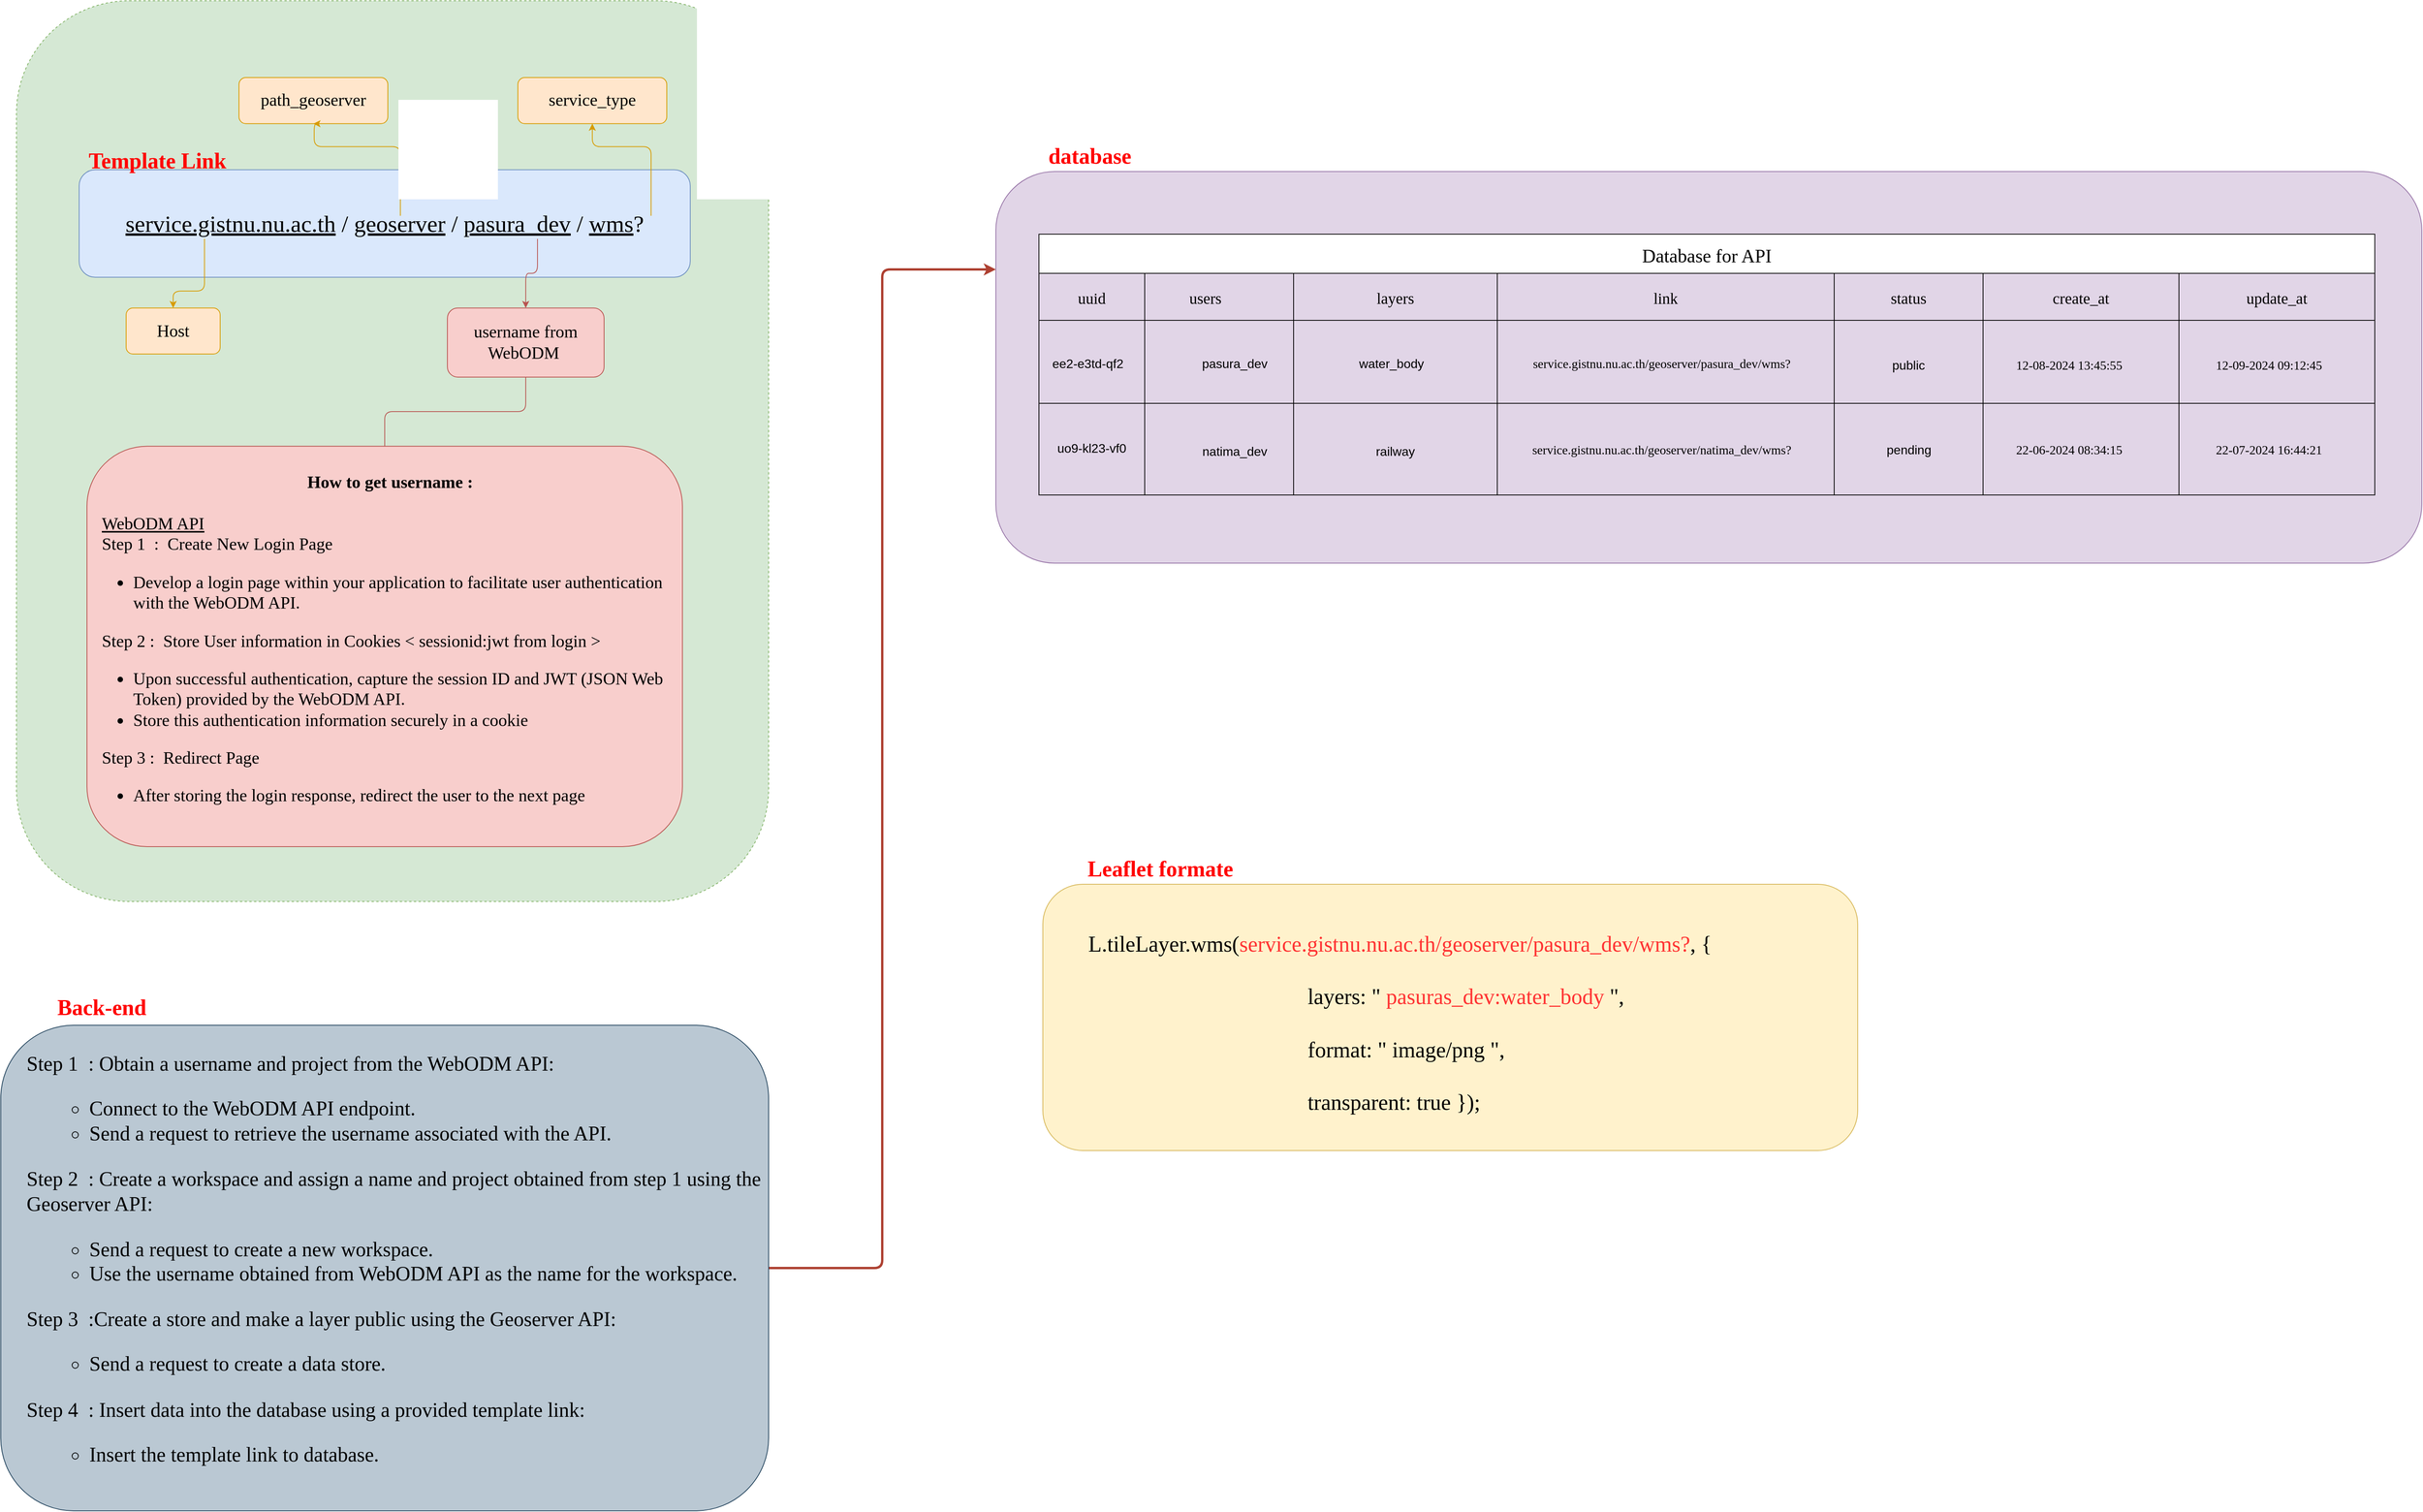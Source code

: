 <mxfile version="24.2.8" type="github">
  <diagram name="Page-1" id="D-a-eieVtsCvVFc8nxiY">
    <mxGraphModel dx="2568" dy="1053" grid="1" gridSize="10" guides="1" tooltips="1" connect="1" arrows="1" fold="1" page="1" pageScale="1" pageWidth="827" pageHeight="1169" math="0" shadow="0">
      <root>
        <mxCell id="0" />
        <mxCell id="1" parent="0" />
        <mxCell id="LGXkmmJbCQYHeZerWq-j-21" value="" style="group;fontFamily=K2D;fontSource=https%3A%2F%2Ffonts.googleapis.com%2Fcss%3Ffamily%3DK2D;" vertex="1" connectable="0" parent="1">
          <mxGeometry x="-50" y="32" width="960" height="1150" as="geometry" />
        </mxCell>
        <mxCell id="LGXkmmJbCQYHeZerWq-j-20" value="" style="rounded=1;whiteSpace=wrap;html=1;dashed=1;fillColor=#d5e8d4;strokeColor=#82b366;fontFamily=K2D;fontSource=https%3A%2F%2Ffonts.googleapis.com%2Fcss%3Ffamily%3DK2D;" vertex="1" parent="LGXkmmJbCQYHeZerWq-j-21">
          <mxGeometry width="960" height="1150" as="geometry" />
        </mxCell>
        <mxCell id="LGXkmmJbCQYHeZerWq-j-2" value="Host" style="rounded=1;whiteSpace=wrap;html=1;fillColor=#ffe6cc;strokeColor=#d79b00;fontFamily=K2D;fontSource=https%3A%2F%2Ffonts.googleapis.com%2Fcss%3Ffamily%3DK2D;fontSize=22;" vertex="1" parent="LGXkmmJbCQYHeZerWq-j-21">
          <mxGeometry x="140" y="392.212" width="120" height="58.832" as="geometry" />
        </mxCell>
        <mxCell id="LGXkmmJbCQYHeZerWq-j-3" value="path_geoserver" style="rounded=1;whiteSpace=wrap;html=1;fillColor=#ffe6cc;strokeColor=#d79b00;fontFamily=K2D;fontSource=https%3A%2F%2Ffonts.googleapis.com%2Fcss%3Ffamily%3DK2D;fontSize=22;" vertex="1" parent="LGXkmmJbCQYHeZerWq-j-21">
          <mxGeometry x="284" y="98.053" width="190" height="58.832" as="geometry" />
        </mxCell>
        <mxCell id="LGXkmmJbCQYHeZerWq-j-19" style="edgeStyle=orthogonalEdgeStyle;rounded=1;orthogonalLoop=1;jettySize=auto;html=1;fillColor=#f8cecc;strokeColor=#b85450;curved=0;endArrow=none;endFill=0;fontFamily=K2D;fontSource=https%3A%2F%2Ffonts.googleapis.com%2Fcss%3Ffamily%3DK2D;" edge="1" parent="LGXkmmJbCQYHeZerWq-j-21" source="LGXkmmJbCQYHeZerWq-j-4" target="LGXkmmJbCQYHeZerWq-j-18">
          <mxGeometry relative="1" as="geometry" />
        </mxCell>
        <mxCell id="LGXkmmJbCQYHeZerWq-j-4" value="username from WebODM&amp;nbsp;" style="rounded=1;whiteSpace=wrap;html=1;fillColor=#f8cecc;strokeColor=#b85450;fontFamily=K2D;fontSource=https%3A%2F%2Ffonts.googleapis.com%2Fcss%3Ffamily%3DK2D;fontSize=22;" vertex="1" parent="LGXkmmJbCQYHeZerWq-j-21">
          <mxGeometry x="550" y="392.212" width="200" height="88.248" as="geometry" />
        </mxCell>
        <mxCell id="LGXkmmJbCQYHeZerWq-j-5" value="service_type" style="rounded=1;whiteSpace=wrap;html=1;fillColor=#ffe6cc;strokeColor=#d79b00;fontFamily=K2D;fontSource=https%3A%2F%2Ffonts.googleapis.com%2Fcss%3Ffamily%3DK2D;fontSize=22;" vertex="1" parent="LGXkmmJbCQYHeZerWq-j-21">
          <mxGeometry x="640" y="98.053" width="190" height="58.832" as="geometry" />
        </mxCell>
        <mxCell id="LGXkmmJbCQYHeZerWq-j-12" value="" style="group;fontFamily=K2D;fontSource=https%3A%2F%2Ffonts.googleapis.com%2Fcss%3Ffamily%3DK2D;" vertex="1" connectable="0" parent="LGXkmmJbCQYHeZerWq-j-21">
          <mxGeometry x="80" y="215.717" width="780" height="137.274" as="geometry" />
        </mxCell>
        <mxCell id="LGXkmmJbCQYHeZerWq-j-1" value="&lt;font data-font-src=&quot;https://fonts.googleapis.com/css?family=K2D&quot; style=&quot;font-size: 30px;&quot;&gt;&lt;u&gt;service.gistnu.nu.ac.th&lt;/u&gt; / &lt;u&gt;geoserver&lt;/u&gt; / &lt;u&gt;pasura_dev&lt;/u&gt; / &lt;u&gt;wms&lt;/u&gt;?&lt;/font&gt;" style="rounded=1;whiteSpace=wrap;html=1;fillColor=#dae8fc;strokeColor=#6c8ebf;fontSize=30;fontFamily=K2D;fontSource=https%3A%2F%2Ffonts.googleapis.com%2Fcss%3Ffamily%3DK2D;" vertex="1" parent="LGXkmmJbCQYHeZerWq-j-12">
          <mxGeometry width="780" height="137.274" as="geometry" />
        </mxCell>
        <mxCell id="LGXkmmJbCQYHeZerWq-j-7" value="" style="rounded=1;whiteSpace=wrap;html=1;fillColor=none;dashed=1;strokeColor=none;fontFamily=K2D;fontSource=https%3A%2F%2Ffonts.googleapis.com%2Fcss%3Ffamily%3DK2D;" vertex="1" parent="LGXkmmJbCQYHeZerWq-j-12">
          <mxGeometry y="39.221" width="320" height="49.027" as="geometry" />
        </mxCell>
        <mxCell id="LGXkmmJbCQYHeZerWq-j-8" value="" style="rounded=1;whiteSpace=wrap;html=1;fillColor=none;dashed=1;strokeColor=none;fontFamily=K2D;fontSource=https%3A%2F%2Ffonts.googleapis.com%2Fcss%3Ffamily%3DK2D;" vertex="1" parent="LGXkmmJbCQYHeZerWq-j-12">
          <mxGeometry x="340" y="58.832" width="140" height="49.027" as="geometry" />
        </mxCell>
        <mxCell id="LGXkmmJbCQYHeZerWq-j-9" value="" style="rounded=1;whiteSpace=wrap;html=1;fillColor=none;dashed=1;strokeColor=none;fontFamily=K2D;fontSource=https%3A%2F%2Ffonts.googleapis.com%2Fcss%3Ffamily%3DK2D;" vertex="1" parent="LGXkmmJbCQYHeZerWq-j-12">
          <mxGeometry x="500" y="39.221" width="170" height="49.027" as="geometry" />
        </mxCell>
        <mxCell id="LGXkmmJbCQYHeZerWq-j-11" value="" style="rounded=1;whiteSpace=wrap;html=1;fillColor=none;dashed=1;strokeColor=none;fontFamily=K2D;fontSource=https%3A%2F%2Ffonts.googleapis.com%2Fcss%3Ffamily%3DK2D;" vertex="1" parent="LGXkmmJbCQYHeZerWq-j-12">
          <mxGeometry x="690" y="58.832" width="80" height="44.124" as="geometry" />
        </mxCell>
        <mxCell id="LGXkmmJbCQYHeZerWq-j-13" style="edgeStyle=orthogonalEdgeStyle;rounded=1;orthogonalLoop=1;jettySize=auto;html=1;exitX=0.5;exitY=1;exitDx=0;exitDy=0;curved=0;fillColor=#ffe6cc;strokeColor=#d79b00;fontFamily=K2D;fontSource=https%3A%2F%2Ffonts.googleapis.com%2Fcss%3Ffamily%3DK2D;" edge="1" parent="LGXkmmJbCQYHeZerWq-j-21" source="LGXkmmJbCQYHeZerWq-j-7" target="LGXkmmJbCQYHeZerWq-j-2">
          <mxGeometry relative="1" as="geometry">
            <Array as="points">
              <mxPoint x="240" y="370.641" />
              <mxPoint x="200" y="370.641" />
            </Array>
          </mxGeometry>
        </mxCell>
        <mxCell id="LGXkmmJbCQYHeZerWq-j-14" style="edgeStyle=orthogonalEdgeStyle;rounded=1;orthogonalLoop=1;jettySize=auto;html=1;exitX=0.5;exitY=0;exitDx=0;exitDy=0;fillColor=#ffe6cc;strokeColor=#d79b00;curved=0;entryX=0.5;entryY=1;entryDx=0;entryDy=0;fontFamily=K2D;fontSource=https%3A%2F%2Ffonts.googleapis.com%2Fcss%3Ffamily%3DK2D;" edge="1" parent="LGXkmmJbCQYHeZerWq-j-21" source="LGXkmmJbCQYHeZerWq-j-8" target="LGXkmmJbCQYHeZerWq-j-3">
          <mxGeometry relative="1" as="geometry">
            <Array as="points">
              <mxPoint x="490" y="186.301" />
              <mxPoint x="380" y="186.301" />
            </Array>
          </mxGeometry>
        </mxCell>
        <mxCell id="LGXkmmJbCQYHeZerWq-j-15" style="edgeStyle=orthogonalEdgeStyle;rounded=1;orthogonalLoop=1;jettySize=auto;html=1;exitX=0.5;exitY=1;exitDx=0;exitDy=0;curved=0;fillColor=#f8cecc;strokeColor=#b85450;fontFamily=K2D;fontSource=https%3A%2F%2Ffonts.googleapis.com%2Fcss%3Ffamily%3DK2D;" edge="1" parent="LGXkmmJbCQYHeZerWq-j-21" source="LGXkmmJbCQYHeZerWq-j-9" target="LGXkmmJbCQYHeZerWq-j-4">
          <mxGeometry relative="1" as="geometry" />
        </mxCell>
        <mxCell id="LGXkmmJbCQYHeZerWq-j-17" style="edgeStyle=orthogonalEdgeStyle;rounded=1;orthogonalLoop=1;jettySize=auto;html=1;exitX=0.5;exitY=0;exitDx=0;exitDy=0;entryX=0.5;entryY=1;entryDx=0;entryDy=0;curved=0;fillColor=#ffe6cc;strokeColor=#d79b00;fontFamily=K2D;fontSource=https%3A%2F%2Ffonts.googleapis.com%2Fcss%3Ffamily%3DK2D;" edge="1" parent="LGXkmmJbCQYHeZerWq-j-21" source="LGXkmmJbCQYHeZerWq-j-11" target="LGXkmmJbCQYHeZerWq-j-5">
          <mxGeometry relative="1" as="geometry">
            <Array as="points">
              <mxPoint x="810" y="186.301" />
              <mxPoint x="735" y="186.301" />
            </Array>
          </mxGeometry>
        </mxCell>
        <mxCell id="LGXkmmJbCQYHeZerWq-j-18" value="&lt;div style=&quot;&quot;&gt;&lt;b&gt;How to get username :&lt;/b&gt;&lt;/div&gt;&lt;div style=&quot;&quot;&gt;&lt;br&gt;&lt;/div&gt;&lt;div style=&quot;text-align: left;&quot;&gt;&lt;u&gt;WebODM API&lt;/u&gt;&lt;/div&gt;&lt;div style=&quot;text-align: left;&quot;&gt;Step 1 &amp;nbsp;: &amp;nbsp;Create New Login Page&lt;/div&gt;&lt;div style=&quot;text-align: left;&quot;&gt;&lt;ul&gt;&lt;li style=&quot;border: 0px solid rgb(227, 227, 227); box-sizing: border-box; --tw-border-spacing-x: 0; --tw-border-spacing-y: 0; --tw-translate-x: 0; --tw-translate-y: 0; --tw-rotate: 0; --tw-skew-x: 0; --tw-skew-y: 0; --tw-scale-x: 1; --tw-scale-y: 1; --tw-pan-x: ; --tw-pan-y: ; --tw-pinch-zoom: ; --tw-scroll-snap-strictness: proximity; --tw-gradient-from-position: ; --tw-gradient-via-position: ; --tw-gradient-to-position: ; --tw-ordinal: ; --tw-slashed-zero: ; --tw-numeric-figure: ; --tw-numeric-spacing: ; --tw-numeric-fraction: ; --tw-ring-inset: ; --tw-ring-offset-width: 0px; --tw-ring-offset-color: #fff; --tw-ring-color: rgba(69,89,164,0.5); --tw-ring-offset-shadow: 0 0 transparent; --tw-ring-shadow: 0 0 transparent; --tw-shadow: 0 0 transparent; --tw-shadow-colored: 0 0 transparent; --tw-blur: ; --tw-brightness: ; --tw-contrast: ; --tw-grayscale: ; --tw-hue-rotate: ; --tw-invert: ; --tw-saturate: ; --tw-sepia: ; --tw-drop-shadow: ; --tw-backdrop-blur: ; --tw-backdrop-brightness: ; --tw-backdrop-contrast: ; --tw-backdrop-grayscale: ; --tw-backdrop-hue-rotate: ; --tw-backdrop-invert: ; --tw-backdrop-opacity: ; --tw-backdrop-saturate: ; --tw-backdrop-sepia: ; --tw-contain-size: ; --tw-contain-layout: ; --tw-contain-paint: ; --tw-contain-style: ; margin-bottom: 0px; margin-top: 0px; padding-left: 0px;&quot;&gt;Develop a login page within your application to facilitate user authentication with the WebODM API.&lt;/li&gt;&lt;/ul&gt;&lt;/div&gt;&lt;div style=&quot;text-align: left;&quot;&gt;Step 2 : &amp;nbsp;Store User information in Cookies &amp;lt; sessionid:jwt from login &amp;gt;&lt;/div&gt;&lt;div style=&quot;text-align: left;&quot;&gt;&lt;ul&gt;&lt;li style=&quot;border: 0px solid rgb(227, 227, 227); box-sizing: border-box; --tw-border-spacing-x: 0; --tw-border-spacing-y: 0; --tw-translate-x: 0; --tw-translate-y: 0; --tw-rotate: 0; --tw-skew-x: 0; --tw-skew-y: 0; --tw-scale-x: 1; --tw-scale-y: 1; --tw-pan-x: ; --tw-pan-y: ; --tw-pinch-zoom: ; --tw-scroll-snap-strictness: proximity; --tw-gradient-from-position: ; --tw-gradient-via-position: ; --tw-gradient-to-position: ; --tw-ordinal: ; --tw-slashed-zero: ; --tw-numeric-figure: ; --tw-numeric-spacing: ; --tw-numeric-fraction: ; --tw-ring-inset: ; --tw-ring-offset-width: 0px; --tw-ring-offset-color: #fff; --tw-ring-color: rgba(69,89,164,0.5); --tw-ring-offset-shadow: 0 0 transparent; --tw-ring-shadow: 0 0 transparent; --tw-shadow: 0 0 transparent; --tw-shadow-colored: 0 0 transparent; --tw-blur: ; --tw-brightness: ; --tw-contrast: ; --tw-grayscale: ; --tw-hue-rotate: ; --tw-invert: ; --tw-saturate: ; --tw-sepia: ; --tw-drop-shadow: ; --tw-backdrop-blur: ; --tw-backdrop-brightness: ; --tw-backdrop-contrast: ; --tw-backdrop-grayscale: ; --tw-backdrop-hue-rotate: ; --tw-backdrop-invert: ; --tw-backdrop-opacity: ; --tw-backdrop-saturate: ; --tw-backdrop-sepia: ; --tw-contain-size: ; --tw-contain-layout: ; --tw-contain-paint: ; --tw-contain-style: ; margin-bottom: 0px; margin-top: 0px; padding-left: 0px;&quot;&gt;Upon successful authentication, capture the session ID and JWT (JSON Web Token) provided by the WebODM API.&lt;/li&gt;&lt;li style=&quot;border: 0px solid rgb(227, 227, 227); box-sizing: border-box; --tw-border-spacing-x: 0; --tw-border-spacing-y: 0; --tw-translate-x: 0; --tw-translate-y: 0; --tw-rotate: 0; --tw-skew-x: 0; --tw-skew-y: 0; --tw-scale-x: 1; --tw-scale-y: 1; --tw-pan-x: ; --tw-pan-y: ; --tw-pinch-zoom: ; --tw-scroll-snap-strictness: proximity; --tw-gradient-from-position: ; --tw-gradient-via-position: ; --tw-gradient-to-position: ; --tw-ordinal: ; --tw-slashed-zero: ; --tw-numeric-figure: ; --tw-numeric-spacing: ; --tw-numeric-fraction: ; --tw-ring-inset: ; --tw-ring-offset-width: 0px; --tw-ring-offset-color: #fff; --tw-ring-color: rgba(69,89,164,0.5); --tw-ring-offset-shadow: 0 0 transparent; --tw-ring-shadow: 0 0 transparent; --tw-shadow: 0 0 transparent; --tw-shadow-colored: 0 0 transparent; --tw-blur: ; --tw-brightness: ; --tw-contrast: ; --tw-grayscale: ; --tw-hue-rotate: ; --tw-invert: ; --tw-saturate: ; --tw-sepia: ; --tw-drop-shadow: ; --tw-backdrop-blur: ; --tw-backdrop-brightness: ; --tw-backdrop-contrast: ; --tw-backdrop-grayscale: ; --tw-backdrop-hue-rotate: ; --tw-backdrop-invert: ; --tw-backdrop-opacity: ; --tw-backdrop-saturate: ; --tw-backdrop-sepia: ; --tw-contain-size: ; --tw-contain-layout: ; --tw-contain-paint: ; --tw-contain-style: ; margin-bottom: 0px; margin-top: 0px; padding-left: 0px;&quot;&gt;Store this authentication information securely in a cookie&lt;/li&gt;&lt;/ul&gt;&lt;/div&gt;&lt;div style=&quot;text-align: left;&quot;&gt;Step 3 : &amp;nbsp;Redirect Page&lt;/div&gt;&lt;div style=&quot;text-align: left;&quot;&gt;&lt;ul&gt;&lt;li&gt;After storing the login response, redirect the user to the next page&lt;br&gt;&lt;/li&gt;&lt;/ul&gt;&lt;/div&gt;" style="rounded=1;whiteSpace=wrap;html=1;fillColor=#f8cecc;strokeColor=#b85450;fontFamily=K2D;fontSource=https%3A%2F%2Ffonts.googleapis.com%2Fcss%3Ffamily%3DK2D;fontSize=22;spacingLeft=18;spacingTop=4;spacingRight=4;" vertex="1" parent="LGXkmmJbCQYHeZerWq-j-21">
          <mxGeometry x="90" y="568.71" width="760" height="511.29" as="geometry" />
        </mxCell>
        <mxCell id="LGXkmmJbCQYHeZerWq-j-24" value="&lt;font data-font-src=&quot;https://fonts.googleapis.com/css?family=K2D&quot;&gt;&lt;font data-font-src=&quot;https://fonts.googleapis.com/css?family=K2D&quot; style=&quot;font-size: 28px;&quot;&gt;Template&amp;nbsp;&lt;/font&gt;&lt;span style=&quot;font-size: 28px;&quot;&gt;Link&lt;/span&gt;&lt;/font&gt;" style="text;html=1;align=center;verticalAlign=middle;whiteSpace=wrap;rounded=1;fillColor=none;strokeColor=none;fontColor=#FF0000;fontStyle=1;fontFamily=K2D;fontSource=https%3A%2F%2Ffonts.googleapis.com%2Fcss%3Ffamily%3DK2D;" vertex="1" parent="LGXkmmJbCQYHeZerWq-j-21">
          <mxGeometry x="80" y="184.34" width="200" height="39.221" as="geometry" />
        </mxCell>
        <mxCell id="LGXkmmJbCQYHeZerWq-j-107" value="" style="group" vertex="1" connectable="0" parent="1">
          <mxGeometry x="1260" y="1120" width="1040" height="380" as="geometry" />
        </mxCell>
        <mxCell id="LGXkmmJbCQYHeZerWq-j-23" value="&lt;br&gt;&lt;div&gt;&lt;font&gt;&lt;span style=&quot;font-size: 28px;&quot;&gt;&lt;div&gt;&amp;nbsp; &amp;nbsp; &amp;nbsp; &amp;nbsp; L.tileLayer.wms(&lt;font color=&quot;#ff3333&quot;&gt;service.gistnu.nu.ac.th/geoserver/pasura_dev/wms?&lt;/font&gt;, {&lt;/div&gt;&lt;div&gt;&lt;br&gt;&lt;/div&gt;&lt;div&gt;&amp;nbsp; &amp;nbsp; &amp;nbsp;&lt;span style=&quot;white-space: pre;&quot;&gt;&#x9;&lt;span style=&quot;white-space: pre;&quot;&gt;&#x9;&lt;span style=&quot;white-space: pre;&quot;&gt;&#x9;&lt;span style=&quot;white-space: pre;&quot;&gt;&#x9;&lt;span style=&quot;white-space: pre;&quot;&gt;&#x9;&lt;span style=&quot;white-space: pre;&quot;&gt;&#x9;&lt;/span&gt;&lt;/span&gt;&lt;/span&gt;&lt;/span&gt;&lt;/span&gt;&lt;/span&gt;layers: &quot; &lt;font color=&quot;#ff3333&quot;&gt;pasuras_dev:water_body&lt;/font&gt; &quot;,&lt;/div&gt;&lt;div&gt;&lt;br&gt;&lt;/div&gt;&lt;/span&gt;&lt;span style=&quot;font-size: 28px;&quot;&gt;&lt;div&gt;&lt;span style=&quot;white-space: pre;&quot;&gt;&lt;span style=&quot;white-space: pre;&quot;&gt;&lt;span style=&quot;white-space: pre;&quot;&gt;&lt;span style=&quot;white-space: pre;&quot;&gt;&#x9;&lt;span style=&quot;white-space: pre;&quot;&gt;&#x9;&lt;span style=&quot;white-space: pre;&quot;&gt;&#x9;&lt;span style=&quot;white-space: pre;&quot;&gt;&#x9;&lt;span style=&quot;white-space: pre;&quot;&gt;&#x9;&lt;span style=&quot;white-space: pre;&quot;&gt;&#x9;&lt;/span&gt;&lt;/span&gt;&lt;/span&gt;&lt;/span&gt;&lt;/span&gt;&lt;/span&gt;&lt;/span&gt;&lt;/span&gt;&lt;/span&gt;format: &quot; image/png &quot;,&lt;/div&gt;&lt;div&gt;&amp;nbsp;&amp;nbsp;&lt;/div&gt;&lt;div&gt;&amp;nbsp; &lt;span style=&quot;white-space: pre;&quot;&gt;&#x9;&lt;span style=&quot;white-space: pre;&quot;&gt;&#x9;&lt;span style=&quot;white-space: pre;&quot;&gt;&#x9;&lt;span style=&quot;white-space: pre;&quot;&gt;&#x9;&lt;span style=&quot;white-space: pre;&quot;&gt;&#x9;&lt;span style=&quot;white-space: pre;&quot;&gt;&#x9;&lt;/span&gt;&lt;/span&gt;&lt;/span&gt;&lt;/span&gt;&lt;/span&gt;&lt;/span&gt;transparent: true });&lt;/div&gt;&lt;/span&gt;&lt;/font&gt;&lt;/div&gt;" style="rounded=1;whiteSpace=wrap;html=1;fillColor=#fff2cc;strokeColor=#d6b656;fontFamily=K2D;fontSource=https%3A%2F%2Ffonts.googleapis.com%2Fcss%3Ffamily%3DK2D;align=left;" vertex="1" parent="LGXkmmJbCQYHeZerWq-j-107">
          <mxGeometry y="40" width="1040" height="340" as="geometry" />
        </mxCell>
        <mxCell id="LGXkmmJbCQYHeZerWq-j-106" value="&lt;span style=&quot;font-size: 28px;&quot;&gt;Leaflet formate&lt;/span&gt;" style="text;html=1;align=center;verticalAlign=middle;whiteSpace=wrap;rounded=1;fillColor=none;strokeColor=none;fontColor=#FF0000;fontStyle=1;fontFamily=K2D;fontSource=https%3A%2F%2Ffonts.googleapis.com%2Fcss%3Ffamily%3DK2D;" vertex="1" parent="LGXkmmJbCQYHeZerWq-j-107">
          <mxGeometry x="30" width="240" height="40" as="geometry" />
        </mxCell>
        <mxCell id="LGXkmmJbCQYHeZerWq-j-109" value="" style="group" vertex="1" connectable="0" parent="1">
          <mxGeometry x="1200" y="210" width="1820" height="610" as="geometry" />
        </mxCell>
        <mxCell id="LGXkmmJbCQYHeZerWq-j-105" value="" style="group" vertex="1" connectable="0" parent="LGXkmmJbCQYHeZerWq-j-109">
          <mxGeometry y="40" width="1820" height="570" as="geometry" />
        </mxCell>
        <mxCell id="LGXkmmJbCQYHeZerWq-j-22" value="&lt;div&gt;&lt;font&gt;&lt;span style=&quot;font-size: 11px;&quot;&gt;&lt;br&gt;&lt;/span&gt;&lt;/font&gt;&lt;/div&gt;&lt;div&gt;&lt;font style=&quot;font-size: 28px;&quot;&gt;&lt;span style=&quot;&quot;&gt;&lt;br&gt;&lt;/span&gt;&lt;/font&gt;&lt;/div&gt;" style="rounded=1;whiteSpace=wrap;html=1;verticalAlign=top;fontFamily=K2D;fontSource=https%3A%2F%2Ffonts.googleapis.com%2Fcss%3Ffamily%3DK2D;fillColor=#e1d5e7;strokeColor=#9673a6;" vertex="1" parent="LGXkmmJbCQYHeZerWq-j-105">
          <mxGeometry width="1820" height="500" as="geometry" />
        </mxCell>
        <mxCell id="LGXkmmJbCQYHeZerWq-j-46" value="Database for API" style="shape=table;childLayout=tableLayout;startSize=50;collapsible=0;recursiveResize=0;expand=0;fontSize=24;fontFamily=K2D;fontSource=https%3A%2F%2Ffonts.googleapis.com%2Fcss%3Ffamily%3DK2D;" vertex="1" parent="LGXkmmJbCQYHeZerWq-j-105">
          <mxGeometry x="55" y="80" width="1705" height="333" as="geometry" />
        </mxCell>
        <mxCell id="LGXkmmJbCQYHeZerWq-j-47" value="" style="shape=tableRow;horizontal=0;swimlaneHead=0;swimlaneBody=0;top=0;left=0;strokeColor=inherit;bottom=0;right=0;dropTarget=0;fontStyle=0;fillColor=none;points=[[0,0.5],[1,0.5]];portConstraint=eastwest;startSize=0;collapsible=0;recursiveResize=0;expand=0;fontSize=16;fontFamily=K2D;fontSource=https%3A%2F%2Ffonts.googleapis.com%2Fcss%3Ffamily%3DK2D;" vertex="1" parent="LGXkmmJbCQYHeZerWq-j-46">
          <mxGeometry y="50" width="1705" height="166" as="geometry" />
        </mxCell>
        <mxCell id="LGXkmmJbCQYHeZerWq-j-115" value="uuid" style="swimlane;swimlaneHead=0;swimlaneBody=0;fontStyle=0;strokeColor=inherit;connectable=0;fillColor=none;startSize=60;collapsible=0;recursiveResize=0;expand=0;fontSize=20;fontFamily=K2D;fontSource=https%3A%2F%2Ffonts.googleapis.com%2Fcss%3Ffamily%3DK2D;" vertex="1" parent="LGXkmmJbCQYHeZerWq-j-47">
          <mxGeometry width="135" height="166" as="geometry">
            <mxRectangle width="135" height="166" as="alternateBounds" />
          </mxGeometry>
        </mxCell>
        <mxCell id="LGXkmmJbCQYHeZerWq-j-48" value="" style="swimlane;swimlaneHead=0;swimlaneBody=0;fontStyle=0;strokeColor=inherit;connectable=0;fillColor=none;startSize=60;collapsible=0;recursiveResize=0;expand=0;fontSize=20;fontFamily=K2D;fontSource=https%3A%2F%2Ffonts.googleapis.com%2Fcss%3Ffamily%3DK2D;" vertex="1" parent="LGXkmmJbCQYHeZerWq-j-47">
          <mxGeometry x="135" width="190" height="166" as="geometry">
            <mxRectangle width="190" height="166" as="alternateBounds" />
          </mxGeometry>
        </mxCell>
        <mxCell id="LGXkmmJbCQYHeZerWq-j-118" value="&lt;font style=&quot;font-size: 16px;&quot;&gt;pasura_dev&lt;/font&gt;" style="text;html=1;align=center;verticalAlign=middle;whiteSpace=wrap;rounded=0;fontSize=13;" vertex="1" parent="LGXkmmJbCQYHeZerWq-j-48">
          <mxGeometry x="20" y="100" width="190" height="30" as="geometry" />
        </mxCell>
        <mxCell id="LGXkmmJbCQYHeZerWq-j-123" value="layers" style="swimlane;swimlaneHead=0;swimlaneBody=0;fontStyle=0;strokeColor=inherit;connectable=0;fillColor=none;startSize=60;collapsible=0;recursiveResize=0;expand=0;fontSize=20;fontFamily=K2D;fontSource=https%3A%2F%2Ffonts.googleapis.com%2Fcss%3Ffamily%3DK2D;" vertex="1" parent="LGXkmmJbCQYHeZerWq-j-47">
          <mxGeometry x="325" width="260" height="166" as="geometry">
            <mxRectangle width="260" height="166" as="alternateBounds" />
          </mxGeometry>
        </mxCell>
        <mxCell id="LGXkmmJbCQYHeZerWq-j-126" value="&lt;font style=&quot;font-size: 16px;&quot;&gt;water_body&lt;/font&gt;" style="text;html=1;align=center;verticalAlign=middle;whiteSpace=wrap;rounded=0;fontSize=13;" vertex="1" parent="LGXkmmJbCQYHeZerWq-j-123">
          <mxGeometry x="30" y="100" width="190" height="30" as="geometry" />
        </mxCell>
        <mxCell id="LGXkmmJbCQYHeZerWq-j-49" value="link" style="swimlane;swimlaneHead=0;swimlaneBody=0;fontStyle=0;strokeColor=inherit;connectable=0;fillColor=none;startSize=60;collapsible=0;recursiveResize=0;expand=0;fontSize=20;fontFamily=K2D;fontSource=https%3A%2F%2Ffonts.googleapis.com%2Fcss%3Ffamily%3DK2D;" vertex="1" parent="LGXkmmJbCQYHeZerWq-j-47">
          <mxGeometry x="585" width="430" height="166" as="geometry">
            <mxRectangle width="430" height="166" as="alternateBounds" />
          </mxGeometry>
        </mxCell>
        <mxCell id="LGXkmmJbCQYHeZerWq-j-98" value="&lt;font style=&quot;font-size: 16px;&quot;&gt;&lt;span style=&quot;font-family: K2D;&quot;&gt;service.gistnu.nu.ac.th&lt;/span&gt;&lt;span style=&quot;font-family: K2D;&quot;&gt;/&lt;/span&gt;&lt;span style=&quot;font-family: K2D;&quot;&gt;geoserver&lt;/span&gt;&lt;span style=&quot;font-family: K2D;&quot;&gt;/&lt;/span&gt;&lt;span style=&quot;font-family: K2D;&quot;&gt;pasura_dev&lt;/span&gt;&lt;span style=&quot;font-family: K2D;&quot;&gt;/&lt;/span&gt;&lt;span style=&quot;font-family: K2D;&quot;&gt;wms&lt;/span&gt;&lt;span style=&quot;font-family: K2D;&quot;&gt;?&lt;/span&gt;&lt;/font&gt;" style="text;html=1;align=center;verticalAlign=middle;whiteSpace=wrap;rounded=0;fontSize=13;" vertex="1" parent="LGXkmmJbCQYHeZerWq-j-49">
          <mxGeometry y="100" width="420" height="30" as="geometry" />
        </mxCell>
        <mxCell id="LGXkmmJbCQYHeZerWq-j-128" value="status" style="swimlane;swimlaneHead=0;swimlaneBody=0;fontStyle=0;strokeColor=inherit;connectable=0;fillColor=none;startSize=60;collapsible=0;recursiveResize=0;expand=0;fontSize=20;fontFamily=K2D;fontSource=https%3A%2F%2Ffonts.googleapis.com%2Fcss%3Ffamily%3DK2D;" vertex="1" parent="LGXkmmJbCQYHeZerWq-j-47">
          <mxGeometry x="1015" width="190" height="166" as="geometry">
            <mxRectangle width="190" height="166" as="alternateBounds" />
          </mxGeometry>
        </mxCell>
        <mxCell id="LGXkmmJbCQYHeZerWq-j-130" value="&lt;font style=&quot;font-size: 16px;&quot;&gt;public&lt;/font&gt;" style="text;html=1;align=center;verticalAlign=middle;whiteSpace=wrap;rounded=0;fontSize=13;" vertex="1" parent="LGXkmmJbCQYHeZerWq-j-128">
          <mxGeometry x="15" y="101.5" width="160" height="30" as="geometry" />
        </mxCell>
        <mxCell id="LGXkmmJbCQYHeZerWq-j-50" value="create_at" style="swimlane;swimlaneHead=0;swimlaneBody=0;fontStyle=0;strokeColor=inherit;connectable=0;fillColor=none;startSize=60;collapsible=0;recursiveResize=0;expand=0;fontSize=20;fontFamily=K2D;fontSource=https%3A%2F%2Ffonts.googleapis.com%2Fcss%3Ffamily%3DK2D;" vertex="1" parent="LGXkmmJbCQYHeZerWq-j-47">
          <mxGeometry x="1205" width="250" height="166" as="geometry">
            <mxRectangle width="250" height="166" as="alternateBounds" />
          </mxGeometry>
        </mxCell>
        <mxCell id="LGXkmmJbCQYHeZerWq-j-100" value="&lt;font size=&quot;3&quot; face=&quot;K2D&quot;&gt;12-08-2024 13:45:55&lt;/font&gt;" style="text;html=1;align=center;verticalAlign=middle;whiteSpace=wrap;rounded=0;fontSize=13;" vertex="1" parent="LGXkmmJbCQYHeZerWq-j-50">
          <mxGeometry x="25" y="101.5" width="170" height="30" as="geometry" />
        </mxCell>
        <mxCell id="LGXkmmJbCQYHeZerWq-j-87" value="update_at" style="swimlane;swimlaneHead=0;swimlaneBody=0;fontStyle=0;strokeColor=inherit;connectable=0;fillColor=none;startSize=60;collapsible=0;recursiveResize=0;expand=0;fontSize=20;fontFamily=K2D;fontSource=https%3A%2F%2Ffonts.googleapis.com%2Fcss%3Ffamily%3DK2D;" vertex="1" parent="LGXkmmJbCQYHeZerWq-j-47">
          <mxGeometry x="1455" width="250" height="166" as="geometry">
            <mxRectangle width="250" height="166" as="alternateBounds" />
          </mxGeometry>
        </mxCell>
        <mxCell id="LGXkmmJbCQYHeZerWq-j-103" value="&lt;font size=&quot;3&quot; face=&quot;K2D&quot;&gt;12-09-2024 09:12:45&lt;/font&gt;" style="text;html=1;align=center;verticalAlign=middle;whiteSpace=wrap;rounded=0;fontSize=13;" vertex="1" parent="LGXkmmJbCQYHeZerWq-j-87">
          <mxGeometry x="30" y="101.5" width="170" height="30" as="geometry" />
        </mxCell>
        <mxCell id="LGXkmmJbCQYHeZerWq-j-51" value="" style="shape=tableRow;horizontal=0;swimlaneHead=0;swimlaneBody=0;top=0;left=0;strokeColor=inherit;bottom=0;right=0;dropTarget=0;fontStyle=0;fillColor=none;points=[[0,0.5],[1,0.5]];portConstraint=eastwest;startSize=0;collapsible=0;recursiveResize=0;expand=0;fontSize=16;fontFamily=K2D;fontSource=https%3A%2F%2Ffonts.googleapis.com%2Fcss%3Ffamily%3DK2D;" vertex="1" parent="LGXkmmJbCQYHeZerWq-j-46">
          <mxGeometry y="216" width="1705" height="117" as="geometry" />
        </mxCell>
        <mxCell id="LGXkmmJbCQYHeZerWq-j-116" style="swimlane;swimlaneHead=0;swimlaneBody=0;fontStyle=0;connectable=0;strokeColor=inherit;fillColor=none;startSize=0;collapsible=0;recursiveResize=0;expand=0;fontSize=16;fontFamily=K2D;fontSource=https%3A%2F%2Ffonts.googleapis.com%2Fcss%3Ffamily%3DK2D;" vertex="1" parent="LGXkmmJbCQYHeZerWq-j-51">
          <mxGeometry width="135" height="117" as="geometry">
            <mxRectangle width="135" height="117" as="alternateBounds" />
          </mxGeometry>
        </mxCell>
        <mxCell id="LGXkmmJbCQYHeZerWq-j-52" value="" style="swimlane;swimlaneHead=0;swimlaneBody=0;fontStyle=0;connectable=0;strokeColor=inherit;fillColor=none;startSize=0;collapsible=0;recursiveResize=0;expand=0;fontSize=16;fontFamily=K2D;fontSource=https%3A%2F%2Ffonts.googleapis.com%2Fcss%3Ffamily%3DK2D;" vertex="1" parent="LGXkmmJbCQYHeZerWq-j-51">
          <mxGeometry x="135" width="190" height="117" as="geometry">
            <mxRectangle width="190" height="117" as="alternateBounds" />
          </mxGeometry>
        </mxCell>
        <mxCell id="LGXkmmJbCQYHeZerWq-j-97" value="&lt;font style=&quot;font-size: 16px;&quot;&gt;natima_dev&lt;/font&gt;" style="text;html=1;align=center;verticalAlign=middle;whiteSpace=wrap;rounded=0;fontSize=13;" vertex="1" parent="LGXkmmJbCQYHeZerWq-j-52">
          <mxGeometry x="10" y="46" width="210" height="30" as="geometry" />
        </mxCell>
        <mxCell id="LGXkmmJbCQYHeZerWq-j-124" style="swimlane;swimlaneHead=0;swimlaneBody=0;fontStyle=0;connectable=0;strokeColor=inherit;fillColor=none;startSize=0;collapsible=0;recursiveResize=0;expand=0;fontSize=20;fontFamily=K2D;fontSource=https%3A%2F%2Ffonts.googleapis.com%2Fcss%3Ffamily%3DK2D;" vertex="1" parent="LGXkmmJbCQYHeZerWq-j-51">
          <mxGeometry x="325" width="260" height="117" as="geometry">
            <mxRectangle width="260" height="117" as="alternateBounds" />
          </mxGeometry>
        </mxCell>
        <mxCell id="LGXkmmJbCQYHeZerWq-j-127" value="&lt;font style=&quot;font-size: 16px;&quot;&gt;railway&lt;/font&gt;" style="text;html=1;align=center;verticalAlign=middle;whiteSpace=wrap;rounded=0;fontSize=13;" vertex="1" parent="LGXkmmJbCQYHeZerWq-j-124">
          <mxGeometry x="25" y="46" width="210" height="30" as="geometry" />
        </mxCell>
        <mxCell id="LGXkmmJbCQYHeZerWq-j-53" value="" style="swimlane;swimlaneHead=0;swimlaneBody=0;fontStyle=0;connectable=0;strokeColor=inherit;fillColor=none;startSize=0;collapsible=0;recursiveResize=0;expand=0;fontSize=20;fontFamily=K2D;fontSource=https%3A%2F%2Ffonts.googleapis.com%2Fcss%3Ffamily%3DK2D;" vertex="1" parent="LGXkmmJbCQYHeZerWq-j-51">
          <mxGeometry x="585" width="430" height="117" as="geometry">
            <mxRectangle width="430" height="117" as="alternateBounds" />
          </mxGeometry>
        </mxCell>
        <mxCell id="LGXkmmJbCQYHeZerWq-j-99" value="&lt;font style=&quot;font-size: 16px;&quot;&gt;&lt;span style=&quot;font-family: K2D;&quot;&gt;service.gistnu.nu.ac.th&lt;/span&gt;&lt;span style=&quot;font-family: K2D;&quot;&gt;/&lt;/span&gt;&lt;span style=&quot;font-family: K2D;&quot;&gt;geoserver&lt;/span&gt;&lt;span style=&quot;font-family: K2D;&quot;&gt;/natima&lt;/span&gt;&lt;span style=&quot;font-family: K2D;&quot;&gt;_dev&lt;/span&gt;&lt;span style=&quot;font-family: K2D;&quot;&gt;/&lt;/span&gt;&lt;span style=&quot;font-family: K2D;&quot;&gt;wms&lt;/span&gt;&lt;span style=&quot;font-family: K2D;&quot;&gt;?&lt;/span&gt;&lt;/font&gt;" style="text;html=1;align=center;verticalAlign=middle;whiteSpace=wrap;rounded=0;fontSize=13;" vertex="1" parent="LGXkmmJbCQYHeZerWq-j-53">
          <mxGeometry y="43.5" width="420" height="30" as="geometry" />
        </mxCell>
        <mxCell id="LGXkmmJbCQYHeZerWq-j-129" style="swimlane;swimlaneHead=0;swimlaneBody=0;fontStyle=0;connectable=0;strokeColor=inherit;fillColor=none;startSize=0;collapsible=0;recursiveResize=0;expand=0;fontSize=20;fontFamily=K2D;fontSource=https%3A%2F%2Ffonts.googleapis.com%2Fcss%3Ffamily%3DK2D;" vertex="1" parent="LGXkmmJbCQYHeZerWq-j-51">
          <mxGeometry x="1015" width="190" height="117" as="geometry">
            <mxRectangle width="190" height="117" as="alternateBounds" />
          </mxGeometry>
        </mxCell>
        <mxCell id="LGXkmmJbCQYHeZerWq-j-131" value="&lt;font style=&quot;font-size: 16px;&quot;&gt;pending&lt;/font&gt;" style="text;html=1;align=center;verticalAlign=middle;whiteSpace=wrap;rounded=0;fontSize=13;" vertex="1" parent="LGXkmmJbCQYHeZerWq-j-129">
          <mxGeometry x="21" y="43.5" width="149" height="30" as="geometry" />
        </mxCell>
        <mxCell id="LGXkmmJbCQYHeZerWq-j-54" value="" style="swimlane;swimlaneHead=0;swimlaneBody=0;fontStyle=0;connectable=0;strokeColor=inherit;fillColor=none;startSize=0;collapsible=0;recursiveResize=0;expand=0;fontSize=20;fontFamily=K2D;fontSource=https%3A%2F%2Ffonts.googleapis.com%2Fcss%3Ffamily%3DK2D;" vertex="1" parent="LGXkmmJbCQYHeZerWq-j-51">
          <mxGeometry x="1205" width="250" height="117" as="geometry">
            <mxRectangle width="250" height="117" as="alternateBounds" />
          </mxGeometry>
        </mxCell>
        <mxCell id="LGXkmmJbCQYHeZerWq-j-102" value="&lt;font size=&quot;3&quot; face=&quot;K2D&quot;&gt;22-06-2024 08:34:15&lt;/font&gt;" style="text;html=1;align=center;verticalAlign=middle;whiteSpace=wrap;rounded=0;fontSize=13;" vertex="1" parent="LGXkmmJbCQYHeZerWq-j-54">
          <mxGeometry x="25" y="43.5" width="170" height="30" as="geometry" />
        </mxCell>
        <mxCell id="LGXkmmJbCQYHeZerWq-j-88" style="swimlane;swimlaneHead=0;swimlaneBody=0;fontStyle=0;connectable=0;strokeColor=inherit;fillColor=none;startSize=0;collapsible=0;recursiveResize=0;expand=0;fontSize=20;fontFamily=K2D;fontSource=https%3A%2F%2Ffonts.googleapis.com%2Fcss%3Ffamily%3DK2D;" vertex="1" parent="LGXkmmJbCQYHeZerWq-j-51">
          <mxGeometry x="1455" width="250" height="117" as="geometry">
            <mxRectangle width="250" height="117" as="alternateBounds" />
          </mxGeometry>
        </mxCell>
        <mxCell id="LGXkmmJbCQYHeZerWq-j-104" value="&lt;font size=&quot;3&quot; face=&quot;K2D&quot;&gt;22-07-2024 16:44:21&lt;/font&gt;" style="text;html=1;align=center;verticalAlign=middle;whiteSpace=wrap;rounded=0;fontSize=13;" vertex="1" parent="LGXkmmJbCQYHeZerWq-j-88">
          <mxGeometry x="30" y="43.5" width="170" height="30" as="geometry" />
        </mxCell>
        <mxCell id="LGXkmmJbCQYHeZerWq-j-121" value="&lt;font size=&quot;3&quot;&gt;uo9-kl23-vf0&lt;/font&gt;" style="text;html=1;align=center;verticalAlign=middle;whiteSpace=wrap;rounded=0;fontSize=13;" vertex="1" parent="LGXkmmJbCQYHeZerWq-j-105">
          <mxGeometry x="55" y="338" width="135" height="30" as="geometry" />
        </mxCell>
        <mxCell id="LGXkmmJbCQYHeZerWq-j-122" value="&lt;font style=&quot;font-size: 16px;&quot;&gt;ee2-e3td-qf2&lt;/font&gt;" style="text;html=1;align=center;verticalAlign=middle;whiteSpace=wrap;rounded=0;fontSize=13;" vertex="1" parent="LGXkmmJbCQYHeZerWq-j-105">
          <mxGeometry x="55" y="230" width="125" height="30" as="geometry" />
        </mxCell>
        <mxCell id="LGXkmmJbCQYHeZerWq-j-108" value="&lt;span style=&quot;font-size: 28px;&quot;&gt;database&lt;/span&gt;" style="text;html=1;align=center;verticalAlign=middle;whiteSpace=wrap;rounded=1;fillColor=none;strokeColor=none;fontColor=#FF0000;fontStyle=1;fontFamily=K2D;fontSource=https%3A%2F%2Ffonts.googleapis.com%2Fcss%3Ffamily%3DK2D;" vertex="1" parent="LGXkmmJbCQYHeZerWq-j-109">
          <mxGeometry width="240" height="40" as="geometry" />
        </mxCell>
        <mxCell id="LGXkmmJbCQYHeZerWq-j-113" style="edgeStyle=orthogonalEdgeStyle;rounded=1;orthogonalLoop=1;jettySize=auto;html=1;entryX=0;entryY=0.25;entryDx=0;entryDy=0;curved=0;fillColor=#fad9d5;strokeColor=#ae4132;strokeWidth=3;" edge="1" parent="1" source="LGXkmmJbCQYHeZerWq-j-110" target="LGXkmmJbCQYHeZerWq-j-22">
          <mxGeometry relative="1" as="geometry" />
        </mxCell>
        <mxCell id="LGXkmmJbCQYHeZerWq-j-114" value="" style="group" vertex="1" connectable="0" parent="1">
          <mxGeometry x="-70" y="1300" width="980" height="660" as="geometry" />
        </mxCell>
        <mxCell id="LGXkmmJbCQYHeZerWq-j-110" value="&lt;font style=&quot;font-size: 26px;&quot;&gt;Step 1 &amp;nbsp;:&amp;nbsp;Obtain a username and project from the WebODM API:&lt;br&gt;&lt;/font&gt;&lt;ol style=&quot;font-size: 26px;&quot;&gt;&lt;ul&gt;&lt;li&gt;&lt;font style=&quot;font-size: 26px;&quot;&gt;Connect to the WebODM API endpoint.&lt;br&gt;&lt;/font&gt;&lt;/li&gt;&lt;li&gt;&lt;font style=&quot;font-size: 26px;&quot;&gt;Send a request to retrieve the username associated with the API.&lt;/font&gt;&lt;/li&gt;&lt;/ul&gt;&lt;/ol&gt;&lt;font style=&quot;font-size: 26px;&quot;&gt;Step 2 &amp;nbsp;:&amp;nbsp;Create a workspace and assign a name and project obtained from step 1 using the Geoserver API:&lt;br&gt;&lt;/font&gt;&lt;ol style=&quot;font-size: 26px;&quot;&gt;&lt;ul&gt;&lt;li&gt;&lt;font style=&quot;font-size: 26px;&quot;&gt;Send a request to create a new workspace.&lt;br&gt;&lt;/font&gt;&lt;/li&gt;&lt;li&gt;&lt;font style=&quot;font-size: 26px;&quot;&gt;Use the username obtained from WebODM API as the name for the workspace.&lt;br&gt;&lt;/font&gt;&lt;/li&gt;&lt;/ul&gt;&lt;/ol&gt;&lt;font style=&quot;font-size: 26px;&quot;&gt;Step 3 &amp;nbsp;:Create a store and make a layer public using the Geoserver API:&lt;br&gt;&lt;/font&gt;&lt;ol style=&quot;font-size: 26px;&quot;&gt;&lt;ul&gt;&lt;li&gt;&lt;font style=&quot;font-size: 26px;&quot;&gt;Send a request to create a data store.&lt;/font&gt;&lt;/li&gt;&lt;/ul&gt;&lt;/ol&gt;&lt;font style=&quot;font-size: 26px;&quot;&gt;Step 4 &amp;nbsp;:&amp;nbsp;Insert data into the database using a provided template link:&lt;br&gt;&lt;/font&gt;&lt;ol style=&quot;font-size: 26px;&quot;&gt;&lt;ul&gt;&lt;li style=&quot;border: 0px solid rgb(227, 227, 227); box-sizing: border-box; margin-bottom: 0px; margin-top: 0px; padding-left: 0px;&quot;&gt;&lt;font style=&quot;font-size: 26px;&quot;&gt;Insert&amp;nbsp;the template link to database.&lt;/font&gt;&lt;/li&gt;&lt;/ul&gt;&lt;/ol&gt;" style="rounded=1;whiteSpace=wrap;html=1;fillColor=#bac8d3;strokeColor=#23445d;fontFamily=K2D;fontSource=https%3A%2F%2Ffonts.googleapis.com%2Fcss%3Ffamily%3DK2D;fontSize=27;align=left;spacingLeft=31;verticalAlign=top;spacingTop=26;" vertex="1" parent="LGXkmmJbCQYHeZerWq-j-114">
          <mxGeometry y="40" width="980" height="620" as="geometry" />
        </mxCell>
        <mxCell id="LGXkmmJbCQYHeZerWq-j-111" value="&lt;span style=&quot;font-size: 28px;&quot;&gt;Back-end&lt;/span&gt;" style="text;html=1;align=center;verticalAlign=middle;whiteSpace=wrap;rounded=1;fillColor=none;strokeColor=none;fontColor=#FF0000;fontStyle=1;fontFamily=K2D;fontSource=https%3A%2F%2Ffonts.googleapis.com%2Fcss%3Ffamily%3DK2D;" vertex="1" parent="LGXkmmJbCQYHeZerWq-j-114">
          <mxGeometry x="-0.003" width="258.462" height="33.016" as="geometry" />
        </mxCell>
        <mxCell id="LGXkmmJbCQYHeZerWq-j-117" value="users" style="swimlane;swimlaneHead=0;swimlaneBody=0;fontStyle=0;strokeColor=inherit;connectable=0;fillColor=none;startSize=60;collapsible=0;recursiveResize=0;expand=0;fontSize=20;fontFamily=K2D;fontSource=https%3A%2F%2Ffonts.googleapis.com%2Fcss%3Ffamily%3DK2D;" vertex="1" parent="1">
          <mxGeometry x="1355" y="380" width="225" height="166" as="geometry">
            <mxRectangle width="100" height="166" as="alternateBounds" />
          </mxGeometry>
        </mxCell>
      </root>
    </mxGraphModel>
  </diagram>
</mxfile>
